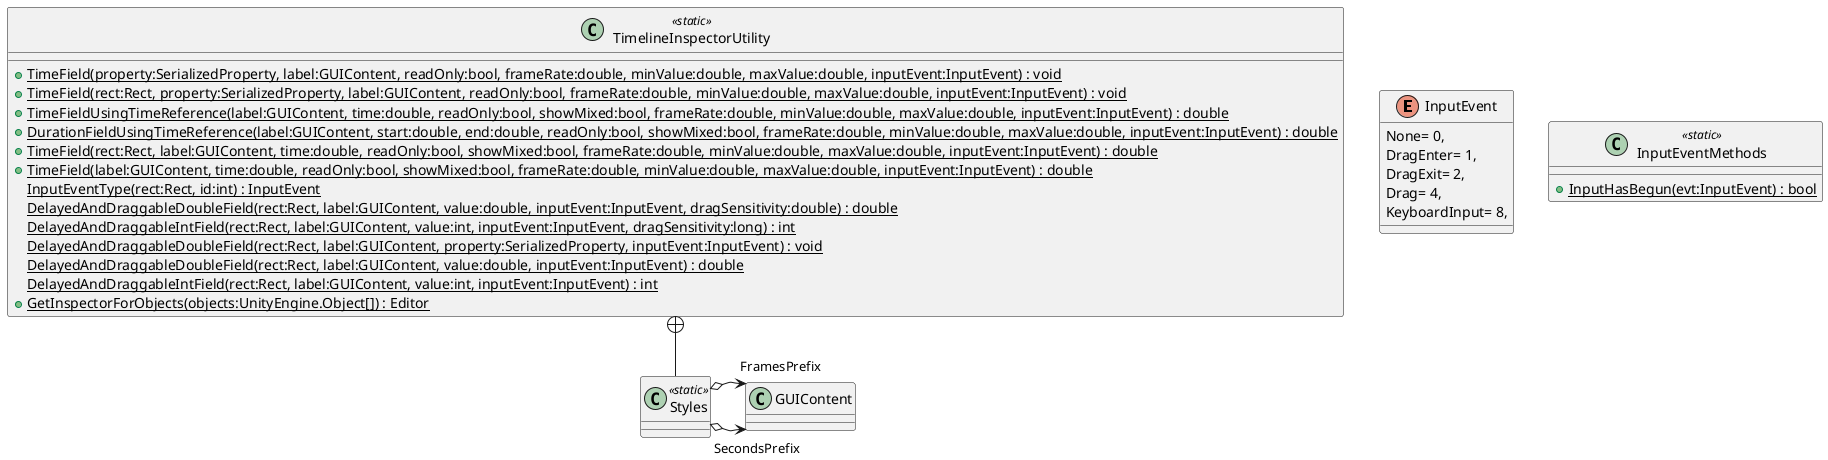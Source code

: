 @startuml
enum InputEvent {
    None= 0,
    DragEnter= 1,
    DragExit= 2,
    Drag= 4,
    KeyboardInput= 8,
}
class InputEventMethods <<static>> {
    + {static} InputHasBegun(evt:InputEvent) : bool
}
class TimelineInspectorUtility <<static>> {
    + {static} TimeField(property:SerializedProperty, label:GUIContent, readOnly:bool, frameRate:double, minValue:double, maxValue:double, inputEvent:InputEvent) : void
    + {static} TimeField(rect:Rect, property:SerializedProperty, label:GUIContent, readOnly:bool, frameRate:double, minValue:double, maxValue:double, inputEvent:InputEvent) : void
    + {static} TimeFieldUsingTimeReference(label:GUIContent, time:double, readOnly:bool, showMixed:bool, frameRate:double, minValue:double, maxValue:double, inputEvent:InputEvent) : double
    + {static} DurationFieldUsingTimeReference(label:GUIContent, start:double, end:double, readOnly:bool, showMixed:bool, frameRate:double, minValue:double, maxValue:double, inputEvent:InputEvent) : double
    + {static} TimeField(rect:Rect, label:GUIContent, time:double, readOnly:bool, showMixed:bool, frameRate:double, minValue:double, maxValue:double, inputEvent:InputEvent) : double
    + {static} TimeField(label:GUIContent, time:double, readOnly:bool, showMixed:bool, frameRate:double, minValue:double, maxValue:double, inputEvent:InputEvent) : double
    {static} InputEventType(rect:Rect, id:int) : InputEvent
    {static} DelayedAndDraggableDoubleField(rect:Rect, label:GUIContent, value:double, inputEvent:InputEvent, dragSensitivity:double) : double
    {static} DelayedAndDraggableIntField(rect:Rect, label:GUIContent, value:int, inputEvent:InputEvent, dragSensitivity:long) : int
    {static} DelayedAndDraggableDoubleField(rect:Rect, label:GUIContent, property:SerializedProperty, inputEvent:InputEvent) : void
    {static} DelayedAndDraggableDoubleField(rect:Rect, label:GUIContent, value:double, inputEvent:InputEvent) : double
    {static} DelayedAndDraggableIntField(rect:Rect, label:GUIContent, value:int, inputEvent:InputEvent) : int
    + {static} GetInspectorForObjects(objects:UnityEngine.Object[]) : Editor
}
class Styles <<static>> {
}
TimelineInspectorUtility +-- Styles
Styles o-> "SecondsPrefix" GUIContent
Styles o-> "FramesPrefix" GUIContent
@enduml
